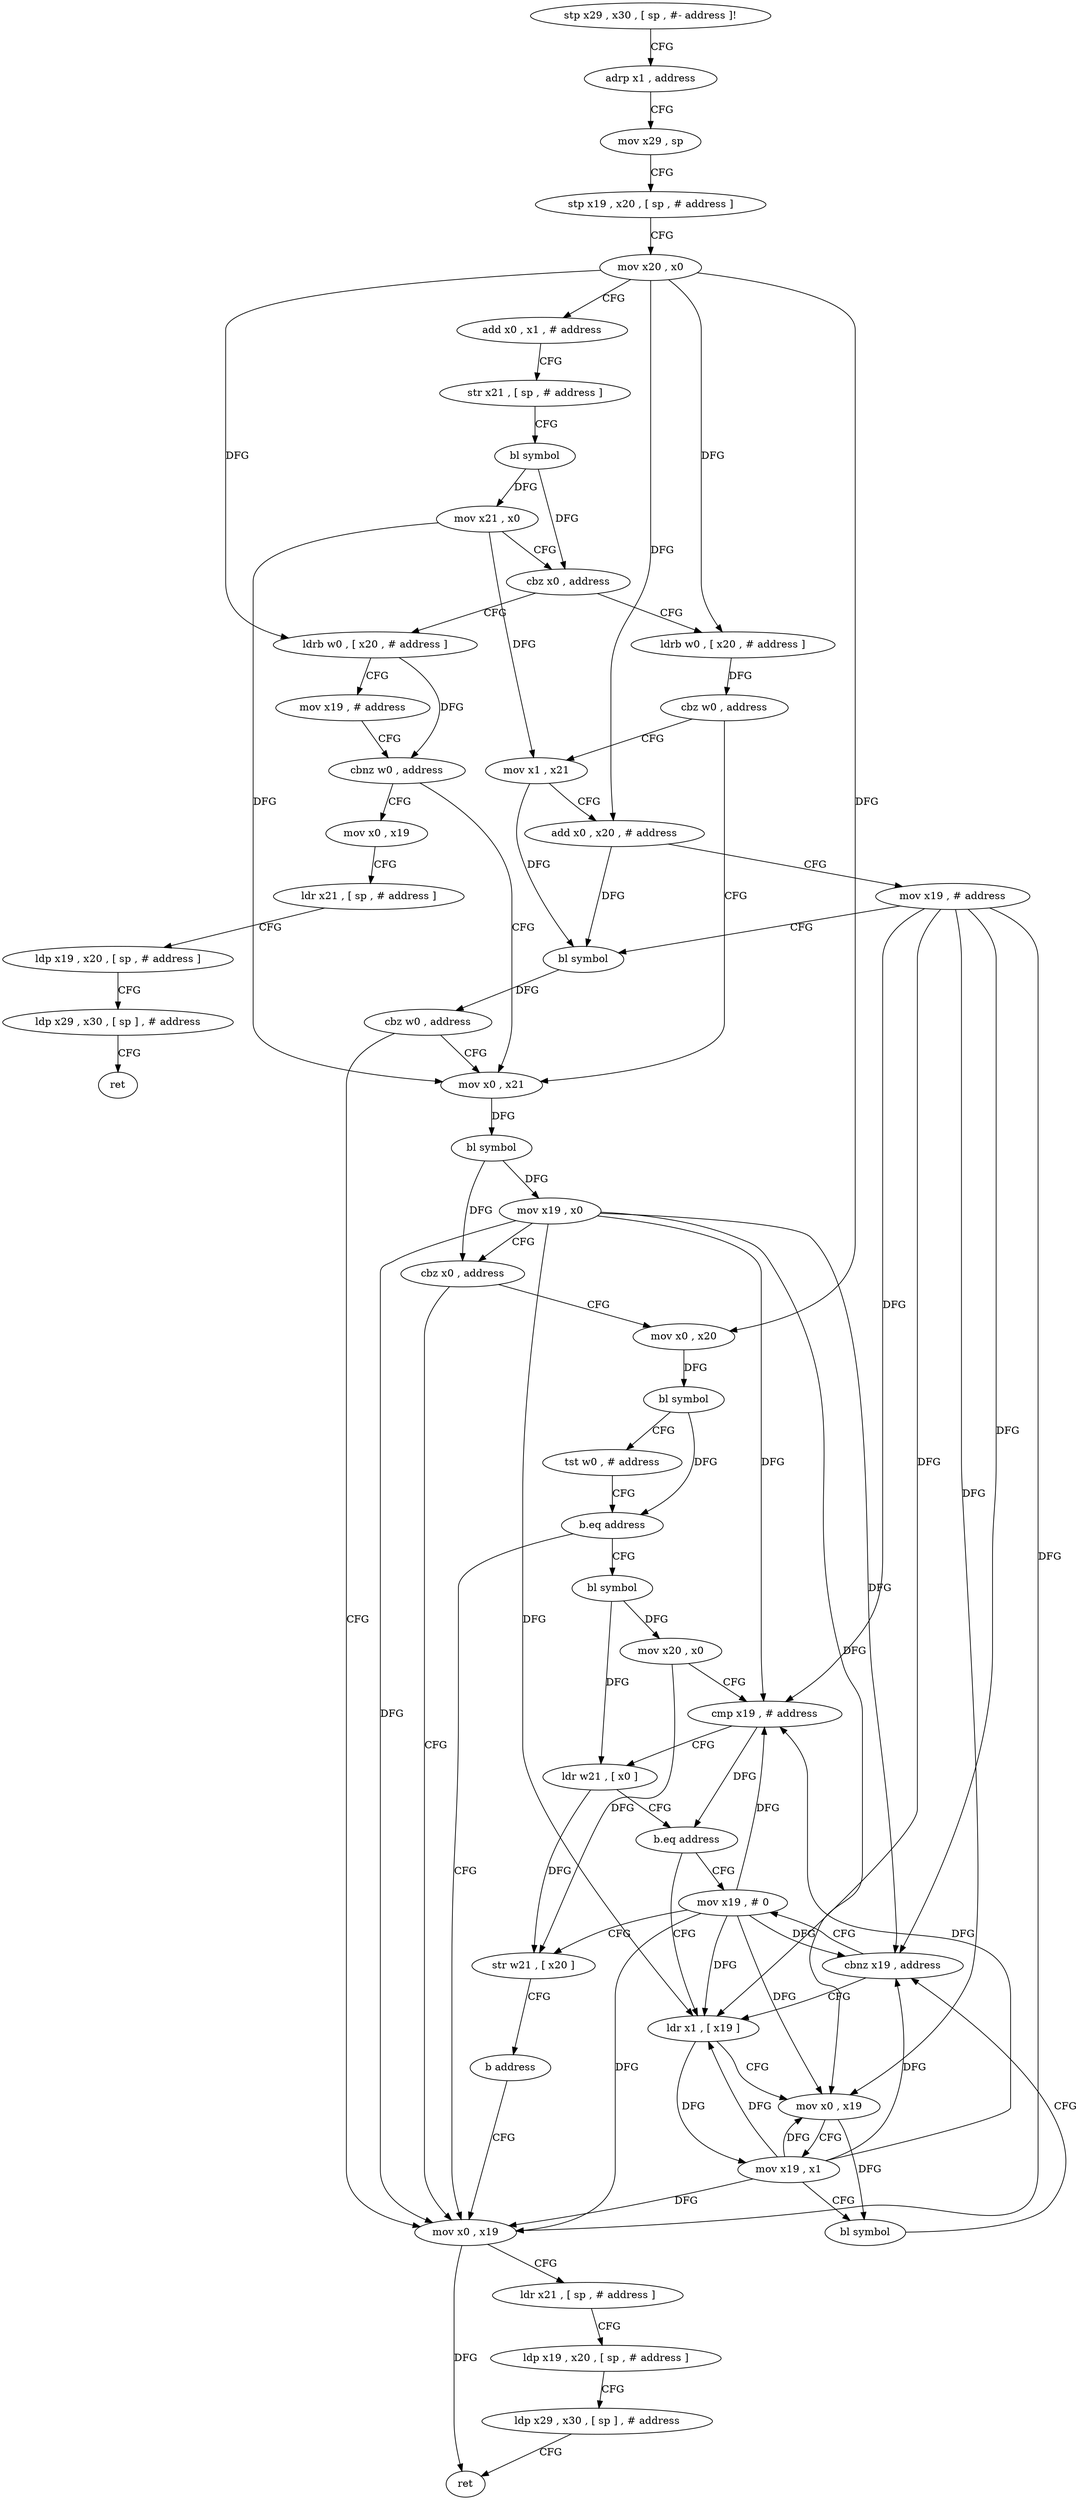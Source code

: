 digraph "func" {
"4371592" [label = "stp x29 , x30 , [ sp , #- address ]!" ]
"4371596" [label = "adrp x1 , address" ]
"4371600" [label = "mov x29 , sp" ]
"4371604" [label = "stp x19 , x20 , [ sp , # address ]" ]
"4371608" [label = "mov x20 , x0" ]
"4371612" [label = "add x0 , x1 , # address" ]
"4371616" [label = "str x21 , [ sp , # address ]" ]
"4371620" [label = "bl symbol" ]
"4371624" [label = "mov x21 , x0" ]
"4371628" [label = "cbz x0 , address" ]
"4371712" [label = "ldrb w0 , [ x20 , # address ]" ]
"4371632" [label = "ldrb w0 , [ x20 , # address ]" ]
"4371716" [label = "mov x19 , # address" ]
"4371720" [label = "cbnz w0 , address" ]
"4371660" [label = "mov x0 , x21" ]
"4371724" [label = "mov x0 , x19" ]
"4371636" [label = "cbz w0 , address" ]
"4371640" [label = "mov x1 , x21" ]
"4371664" [label = "bl symbol" ]
"4371668" [label = "mov x19 , x0" ]
"4371672" [label = "cbz x0 , address" ]
"4371692" [label = "mov x0 , x19" ]
"4371676" [label = "mov x0 , x20" ]
"4371728" [label = "ldr x21 , [ sp , # address ]" ]
"4371732" [label = "ldp x19 , x20 , [ sp , # address ]" ]
"4371736" [label = "ldp x29 , x30 , [ sp ] , # address" ]
"4371740" [label = "ret" ]
"4371644" [label = "add x0 , x20 , # address" ]
"4371648" [label = "mov x19 , # address" ]
"4371652" [label = "bl symbol" ]
"4371656" [label = "cbz w0 , address" ]
"4371696" [label = "ldr x21 , [ sp , # address ]" ]
"4371700" [label = "ldp x19 , x20 , [ sp , # address ]" ]
"4371704" [label = "ldp x29 , x30 , [ sp ] , # address" ]
"4371708" [label = "ret" ]
"4371680" [label = "bl symbol" ]
"4371684" [label = "tst w0 , # address" ]
"4371688" [label = "b.eq address" ]
"4371744" [label = "bl symbol" ]
"4371748" [label = "mov x20 , x0" ]
"4371752" [label = "cmp x19 , # address" ]
"4371756" [label = "ldr w21 , [ x0 ]" ]
"4371760" [label = "b.eq address" ]
"4371784" [label = "mov x19 , # 0" ]
"4371764" [label = "ldr x1 , [ x19 ]" ]
"4371788" [label = "str w21 , [ x20 ]" ]
"4371792" [label = "b address" ]
"4371768" [label = "mov x0 , x19" ]
"4371772" [label = "mov x19 , x1" ]
"4371776" [label = "bl symbol" ]
"4371780" [label = "cbnz x19 , address" ]
"4371592" -> "4371596" [ label = "CFG" ]
"4371596" -> "4371600" [ label = "CFG" ]
"4371600" -> "4371604" [ label = "CFG" ]
"4371604" -> "4371608" [ label = "CFG" ]
"4371608" -> "4371612" [ label = "CFG" ]
"4371608" -> "4371712" [ label = "DFG" ]
"4371608" -> "4371632" [ label = "DFG" ]
"4371608" -> "4371644" [ label = "DFG" ]
"4371608" -> "4371676" [ label = "DFG" ]
"4371612" -> "4371616" [ label = "CFG" ]
"4371616" -> "4371620" [ label = "CFG" ]
"4371620" -> "4371624" [ label = "DFG" ]
"4371620" -> "4371628" [ label = "DFG" ]
"4371624" -> "4371628" [ label = "CFG" ]
"4371624" -> "4371660" [ label = "DFG" ]
"4371624" -> "4371640" [ label = "DFG" ]
"4371628" -> "4371712" [ label = "CFG" ]
"4371628" -> "4371632" [ label = "CFG" ]
"4371712" -> "4371716" [ label = "CFG" ]
"4371712" -> "4371720" [ label = "DFG" ]
"4371632" -> "4371636" [ label = "DFG" ]
"4371716" -> "4371720" [ label = "CFG" ]
"4371720" -> "4371660" [ label = "CFG" ]
"4371720" -> "4371724" [ label = "CFG" ]
"4371660" -> "4371664" [ label = "DFG" ]
"4371724" -> "4371728" [ label = "CFG" ]
"4371636" -> "4371660" [ label = "CFG" ]
"4371636" -> "4371640" [ label = "CFG" ]
"4371640" -> "4371644" [ label = "CFG" ]
"4371640" -> "4371652" [ label = "DFG" ]
"4371664" -> "4371668" [ label = "DFG" ]
"4371664" -> "4371672" [ label = "DFG" ]
"4371668" -> "4371672" [ label = "CFG" ]
"4371668" -> "4371692" [ label = "DFG" ]
"4371668" -> "4371752" [ label = "DFG" ]
"4371668" -> "4371764" [ label = "DFG" ]
"4371668" -> "4371768" [ label = "DFG" ]
"4371668" -> "4371780" [ label = "DFG" ]
"4371672" -> "4371692" [ label = "CFG" ]
"4371672" -> "4371676" [ label = "CFG" ]
"4371692" -> "4371696" [ label = "CFG" ]
"4371692" -> "4371708" [ label = "DFG" ]
"4371676" -> "4371680" [ label = "DFG" ]
"4371728" -> "4371732" [ label = "CFG" ]
"4371732" -> "4371736" [ label = "CFG" ]
"4371736" -> "4371740" [ label = "CFG" ]
"4371644" -> "4371648" [ label = "CFG" ]
"4371644" -> "4371652" [ label = "DFG" ]
"4371648" -> "4371652" [ label = "CFG" ]
"4371648" -> "4371692" [ label = "DFG" ]
"4371648" -> "4371752" [ label = "DFG" ]
"4371648" -> "4371764" [ label = "DFG" ]
"4371648" -> "4371768" [ label = "DFG" ]
"4371648" -> "4371780" [ label = "DFG" ]
"4371652" -> "4371656" [ label = "DFG" ]
"4371656" -> "4371692" [ label = "CFG" ]
"4371656" -> "4371660" [ label = "CFG" ]
"4371696" -> "4371700" [ label = "CFG" ]
"4371700" -> "4371704" [ label = "CFG" ]
"4371704" -> "4371708" [ label = "CFG" ]
"4371680" -> "4371684" [ label = "CFG" ]
"4371680" -> "4371688" [ label = "DFG" ]
"4371684" -> "4371688" [ label = "CFG" ]
"4371688" -> "4371744" [ label = "CFG" ]
"4371688" -> "4371692" [ label = "CFG" ]
"4371744" -> "4371748" [ label = "DFG" ]
"4371744" -> "4371756" [ label = "DFG" ]
"4371748" -> "4371752" [ label = "CFG" ]
"4371748" -> "4371788" [ label = "DFG" ]
"4371752" -> "4371756" [ label = "CFG" ]
"4371752" -> "4371760" [ label = "DFG" ]
"4371756" -> "4371760" [ label = "CFG" ]
"4371756" -> "4371788" [ label = "DFG" ]
"4371760" -> "4371784" [ label = "CFG" ]
"4371760" -> "4371764" [ label = "CFG" ]
"4371784" -> "4371788" [ label = "CFG" ]
"4371784" -> "4371692" [ label = "DFG" ]
"4371784" -> "4371752" [ label = "DFG" ]
"4371784" -> "4371764" [ label = "DFG" ]
"4371784" -> "4371768" [ label = "DFG" ]
"4371784" -> "4371780" [ label = "DFG" ]
"4371764" -> "4371768" [ label = "CFG" ]
"4371764" -> "4371772" [ label = "DFG" ]
"4371788" -> "4371792" [ label = "CFG" ]
"4371792" -> "4371692" [ label = "CFG" ]
"4371768" -> "4371772" [ label = "CFG" ]
"4371768" -> "4371776" [ label = "DFG" ]
"4371772" -> "4371776" [ label = "CFG" ]
"4371772" -> "4371692" [ label = "DFG" ]
"4371772" -> "4371752" [ label = "DFG" ]
"4371772" -> "4371764" [ label = "DFG" ]
"4371772" -> "4371768" [ label = "DFG" ]
"4371772" -> "4371780" [ label = "DFG" ]
"4371776" -> "4371780" [ label = "CFG" ]
"4371780" -> "4371764" [ label = "CFG" ]
"4371780" -> "4371784" [ label = "CFG" ]
}
